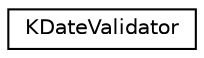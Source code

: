 digraph "Graphical Class Hierarchy"
{
  edge [fontname="Helvetica",fontsize="10",labelfontname="Helvetica",labelfontsize="10"];
  node [fontname="Helvetica",fontsize="10",shape=record];
  rankdir="LR";
  Node0 [label="KDateValidator",height=0.2,width=0.4,color="black", fillcolor="white", style="filled",URL="$classKDateValidator.html",tooltip="Validates user-entered dates. "];
}
